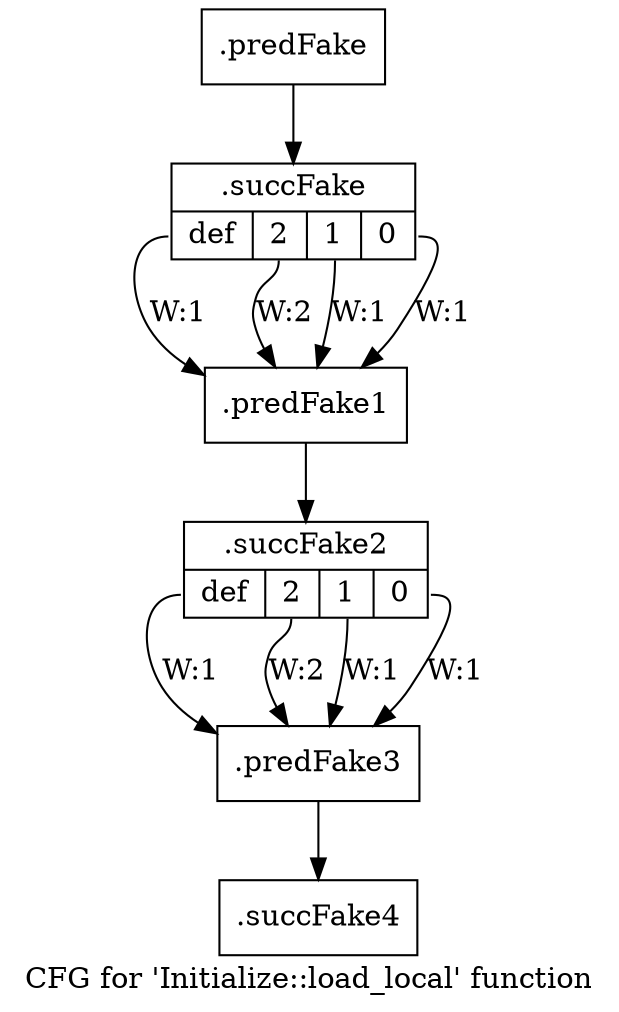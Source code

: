 digraph "CFG for 'Initialize::load_local' function" {
	label="CFG for 'Initialize::load_local' function";

	Node0x5292370 [shape=record,filename="",linenumber="",label="{.predFake}"];
	Node0x5292370 -> Node0x52ae510[ callList="" memoryops="" filename="../../../../src/initializer.cpp" execusionnum="1"];
	Node0x52ae510 [shape=record,filename="../../../../src/initializer.cpp",linenumber="70",label="{.succFake|{<s0>def|<s1>2|<s2>1|<s3>0}}"];
	Node0x52ae510:s0 -> Node0x52924b0[label="W:1"];
	Node0x52ae510:s1 -> Node0x52924b0[label="W:2" callList="" memoryops="" filename="../../../../src/initializer.cpp" execusionnum="1"];
	Node0x52ae510:s2 -> Node0x52924b0[label="W:1" callList="" memoryops="" filename="../../../../src/initializer.cpp" execusionnum="0"];
	Node0x52ae510:s3 -> Node0x52924b0[label="W:1" callList="" memoryops="" filename="../../../../src/initializer.cpp" execusionnum="0"];
	Node0x52924b0 [shape=record,filename="../../../../src/initializer.cpp",linenumber="79",label="{.predFake1}"];
	Node0x52924b0 -> Node0x52ae980[ callList="" memoryops="" filename="../../../../src/initializer.cpp" execusionnum="1"];
	Node0x52ae980 [shape=record,filename="../../../../src/initializer.cpp",linenumber="80",label="{.succFake2|{<s0>def|<s1>2|<s2>1|<s3>0}}"];
	Node0x52ae980:s0 -> Node0x52925f0[label="W:1"];
	Node0x52ae980:s1 -> Node0x52925f0[label="W:2" callList="" memoryops="" filename="../../../../src/initializer.cpp" execusionnum="1"];
	Node0x52ae980:s2 -> Node0x52925f0[label="W:1" callList="" memoryops="" filename="../../../../src/initializer.cpp" execusionnum="0"];
	Node0x52ae980:s3 -> Node0x52925f0[label="W:1" callList="" memoryops="" filename="../../../../src/initializer.cpp" execusionnum="0"];
	Node0x52925f0 [shape=record,filename="../../../../src/initializer.cpp",linenumber="90",label="{.predFake3}"];
	Node0x52925f0 -> Node0x52aeb10[ callList="4:94" memoryops="" filename="../../../../src/initializer.cpp" execusionnum="1"];
	Node0x52aeb10 [shape=record,filename="../../../../src/initializer.cpp",linenumber="95",label="{.succFake4}"];
}

